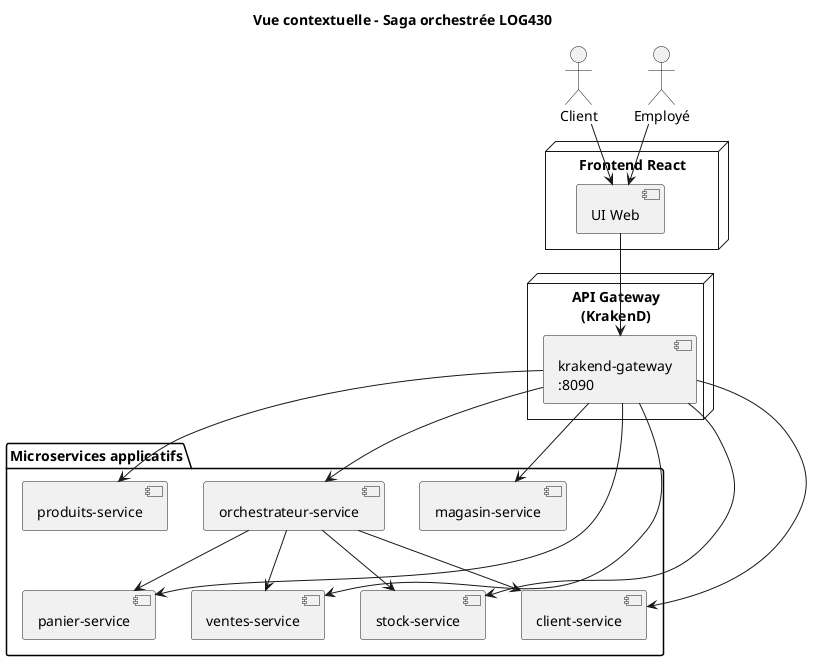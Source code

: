 @startuml
title Vue contextuelle – Saga orchestrée LOG430

actor Client
actor Employé

node "Frontend React" {
  [UI Web]
}

node "API Gateway\n(KrakenD)" {
  [krakend-gateway\n:8090]
}

package "Microservices applicatifs" {
  [produits-service]
  [stock-service]
  [client-service]
  [panier-service]
  [ventes-service]
  [magasin-service]
  [orchestrateur-service]
}

Client --> [UI Web]
Employé --> [UI Web]

[UI Web] --> [krakend-gateway\n:8090]
[krakend-gateway\n:8090] --> [orchestrateur-service]
[krakend-gateway\n:8090] --> [produits-service]
[krakend-gateway\n:8090] --> [stock-service]
[krakend-gateway\n:8090] --> [client-service]
[krakend-gateway\n:8090] --> [ventes-service]
[krakend-gateway\n:8090] --> [panier-service]
[krakend-gateway\n:8090] --> [magasin-service]

[orchestrateur-service] --> [panier-service]
[orchestrateur-service] --> [stock-service]
[orchestrateur-service] --> [client-service]
[orchestrateur-service] --> [ventes-service]

@enduml